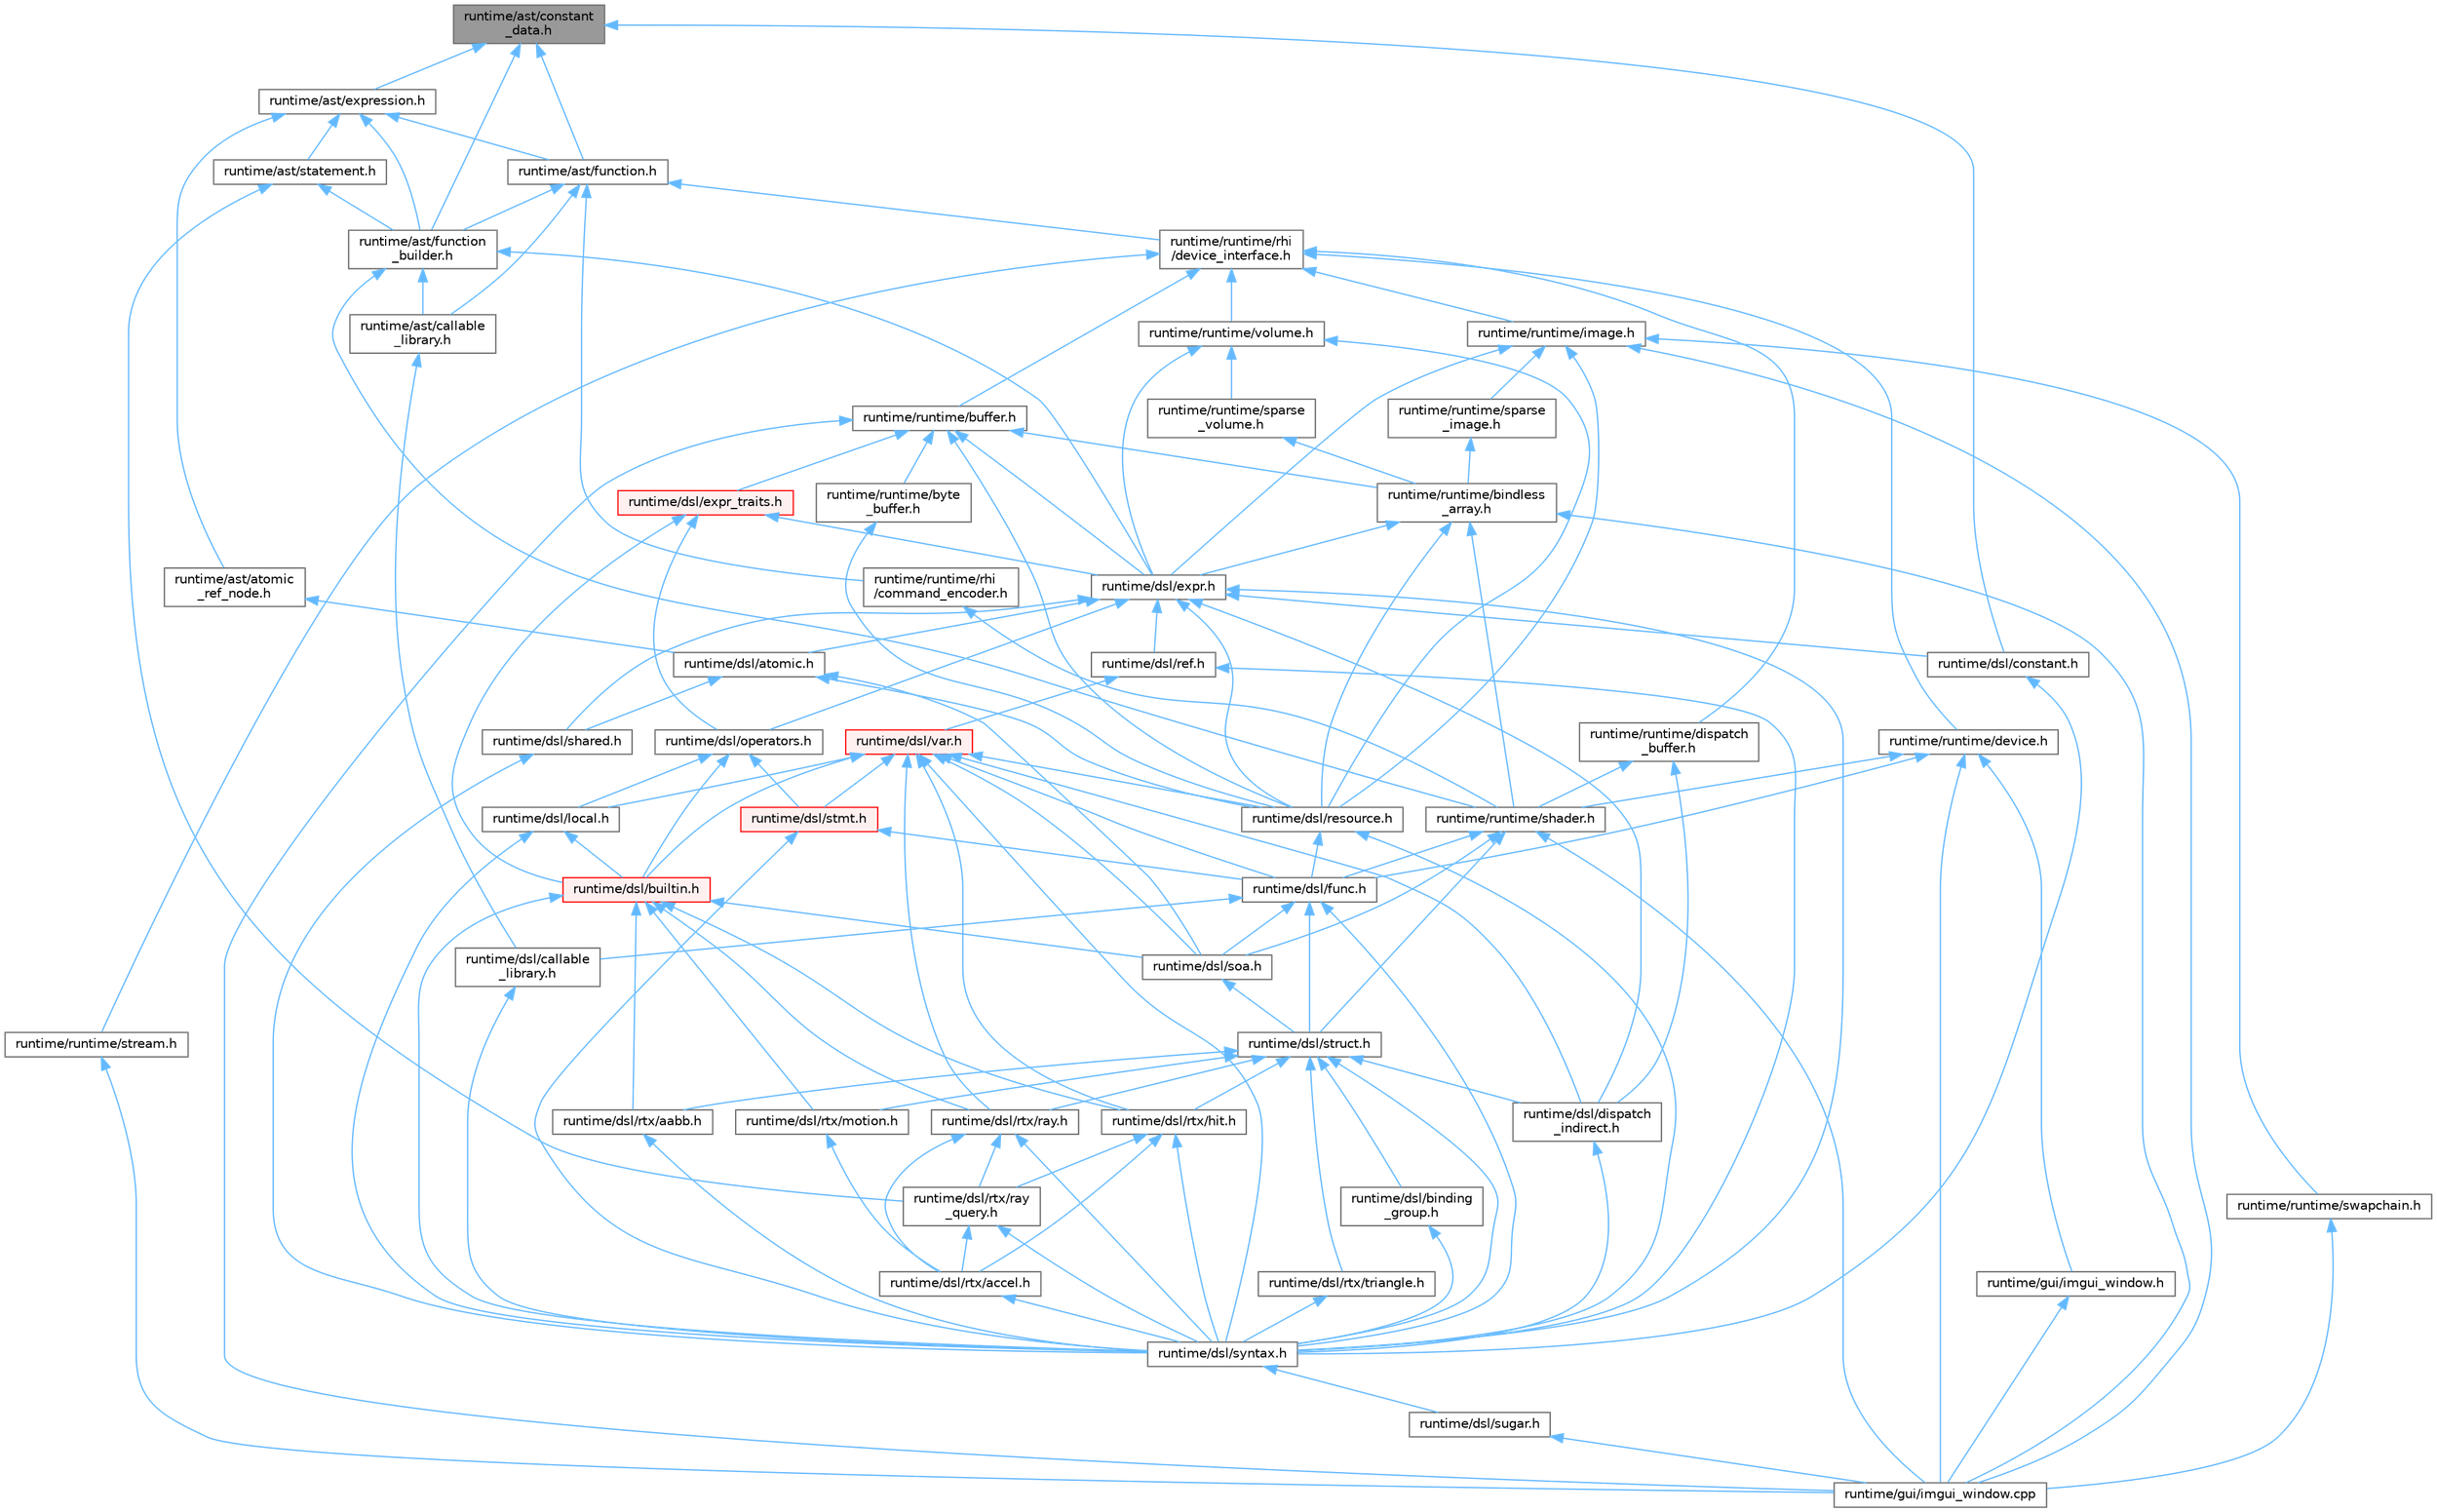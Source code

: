 digraph "runtime/ast/constant_data.h"
{
 // LATEX_PDF_SIZE
  bgcolor="transparent";
  edge [fontname=Helvetica,fontsize=10,labelfontname=Helvetica,labelfontsize=10];
  node [fontname=Helvetica,fontsize=10,shape=box,height=0.2,width=0.4];
  Node1 [id="Node000001",label="runtime/ast/constant\l_data.h",height=0.2,width=0.4,color="gray40", fillcolor="grey60", style="filled", fontcolor="black",tooltip=" "];
  Node1 -> Node2 [id="edge1_Node000001_Node000002",dir="back",color="steelblue1",style="solid",tooltip=" "];
  Node2 [id="Node000002",label="runtime/ast/expression.h",height=0.2,width=0.4,color="grey40", fillcolor="white", style="filled",URL="$expression_8h.html",tooltip=" "];
  Node2 -> Node3 [id="edge2_Node000002_Node000003",dir="back",color="steelblue1",style="solid",tooltip=" "];
  Node3 [id="Node000003",label="runtime/ast/atomic\l_ref_node.h",height=0.2,width=0.4,color="grey40", fillcolor="white", style="filled",URL="$atomic__ref__node_8h.html",tooltip=" "];
  Node3 -> Node4 [id="edge3_Node000003_Node000004",dir="back",color="steelblue1",style="solid",tooltip=" "];
  Node4 [id="Node000004",label="runtime/dsl/atomic.h",height=0.2,width=0.4,color="grey40", fillcolor="white", style="filled",URL="$dsl_2atomic_8h.html",tooltip=" "];
  Node4 -> Node5 [id="edge4_Node000004_Node000005",dir="back",color="steelblue1",style="solid",tooltip=" "];
  Node5 [id="Node000005",label="runtime/dsl/resource.h",height=0.2,width=0.4,color="grey40", fillcolor="white", style="filled",URL="$dsl_2resource_8h.html",tooltip=" "];
  Node5 -> Node6 [id="edge5_Node000005_Node000006",dir="back",color="steelblue1",style="solid",tooltip=" "];
  Node6 [id="Node000006",label="runtime/dsl/func.h",height=0.2,width=0.4,color="grey40", fillcolor="white", style="filled",URL="$func_8h.html",tooltip=" "];
  Node6 -> Node7 [id="edge6_Node000006_Node000007",dir="back",color="steelblue1",style="solid",tooltip=" "];
  Node7 [id="Node000007",label="runtime/dsl/callable\l_library.h",height=0.2,width=0.4,color="grey40", fillcolor="white", style="filled",URL="$dsl_2callable__library_8h.html",tooltip=" "];
  Node7 -> Node8 [id="edge7_Node000007_Node000008",dir="back",color="steelblue1",style="solid",tooltip=" "];
  Node8 [id="Node000008",label="runtime/dsl/syntax.h",height=0.2,width=0.4,color="grey40", fillcolor="white", style="filled",URL="$syntax_8h.html",tooltip=" "];
  Node8 -> Node9 [id="edge8_Node000008_Node000009",dir="back",color="steelblue1",style="solid",tooltip=" "];
  Node9 [id="Node000009",label="runtime/dsl/sugar.h",height=0.2,width=0.4,color="grey40", fillcolor="white", style="filled",URL="$sugar_8h.html",tooltip=" "];
  Node9 -> Node10 [id="edge9_Node000009_Node000010",dir="back",color="steelblue1",style="solid",tooltip=" "];
  Node10 [id="Node000010",label="runtime/gui/imgui_window.cpp",height=0.2,width=0.4,color="grey40", fillcolor="white", style="filled",URL="$imgui__window_8cpp.html",tooltip=" "];
  Node6 -> Node11 [id="edge10_Node000006_Node000011",dir="back",color="steelblue1",style="solid",tooltip=" "];
  Node11 [id="Node000011",label="runtime/dsl/soa.h",height=0.2,width=0.4,color="grey40", fillcolor="white", style="filled",URL="$soa_8h.html",tooltip=" "];
  Node11 -> Node12 [id="edge11_Node000011_Node000012",dir="back",color="steelblue1",style="solid",tooltip=" "];
  Node12 [id="Node000012",label="runtime/dsl/struct.h",height=0.2,width=0.4,color="grey40", fillcolor="white", style="filled",URL="$struct_8h.html",tooltip=" "];
  Node12 -> Node13 [id="edge12_Node000012_Node000013",dir="back",color="steelblue1",style="solid",tooltip=" "];
  Node13 [id="Node000013",label="runtime/dsl/binding\l_group.h",height=0.2,width=0.4,color="grey40", fillcolor="white", style="filled",URL="$binding__group_8h.html",tooltip=" "];
  Node13 -> Node8 [id="edge13_Node000013_Node000008",dir="back",color="steelblue1",style="solid",tooltip=" "];
  Node12 -> Node14 [id="edge14_Node000012_Node000014",dir="back",color="steelblue1",style="solid",tooltip=" "];
  Node14 [id="Node000014",label="runtime/dsl/dispatch\l_indirect.h",height=0.2,width=0.4,color="grey40", fillcolor="white", style="filled",URL="$dispatch__indirect_8h.html",tooltip=" "];
  Node14 -> Node8 [id="edge15_Node000014_Node000008",dir="back",color="steelblue1",style="solid",tooltip=" "];
  Node12 -> Node15 [id="edge16_Node000012_Node000015",dir="back",color="steelblue1",style="solid",tooltip=" "];
  Node15 [id="Node000015",label="runtime/dsl/rtx/aabb.h",height=0.2,width=0.4,color="grey40", fillcolor="white", style="filled",URL="$dsl_2rtx_2aabb_8h.html",tooltip=" "];
  Node15 -> Node8 [id="edge17_Node000015_Node000008",dir="back",color="steelblue1",style="solid",tooltip=" "];
  Node12 -> Node16 [id="edge18_Node000012_Node000016",dir="back",color="steelblue1",style="solid",tooltip=" "];
  Node16 [id="Node000016",label="runtime/dsl/rtx/hit.h",height=0.2,width=0.4,color="grey40", fillcolor="white", style="filled",URL="$dsl_2rtx_2hit_8h.html",tooltip=" "];
  Node16 -> Node17 [id="edge19_Node000016_Node000017",dir="back",color="steelblue1",style="solid",tooltip=" "];
  Node17 [id="Node000017",label="runtime/dsl/rtx/accel.h",height=0.2,width=0.4,color="grey40", fillcolor="white", style="filled",URL="$dsl_2rtx_2accel_8h.html",tooltip=" "];
  Node17 -> Node8 [id="edge20_Node000017_Node000008",dir="back",color="steelblue1",style="solid",tooltip=" "];
  Node16 -> Node18 [id="edge21_Node000016_Node000018",dir="back",color="steelblue1",style="solid",tooltip=" "];
  Node18 [id="Node000018",label="runtime/dsl/rtx/ray\l_query.h",height=0.2,width=0.4,color="grey40", fillcolor="white", style="filled",URL="$ray__query_8h.html",tooltip=" "];
  Node18 -> Node17 [id="edge22_Node000018_Node000017",dir="back",color="steelblue1",style="solid",tooltip=" "];
  Node18 -> Node8 [id="edge23_Node000018_Node000008",dir="back",color="steelblue1",style="solid",tooltip=" "];
  Node16 -> Node8 [id="edge24_Node000016_Node000008",dir="back",color="steelblue1",style="solid",tooltip=" "];
  Node12 -> Node19 [id="edge25_Node000012_Node000019",dir="back",color="steelblue1",style="solid",tooltip=" "];
  Node19 [id="Node000019",label="runtime/dsl/rtx/motion.h",height=0.2,width=0.4,color="grey40", fillcolor="white", style="filled",URL="$motion_8h.html",tooltip=" "];
  Node19 -> Node17 [id="edge26_Node000019_Node000017",dir="back",color="steelblue1",style="solid",tooltip=" "];
  Node12 -> Node20 [id="edge27_Node000012_Node000020",dir="back",color="steelblue1",style="solid",tooltip=" "];
  Node20 [id="Node000020",label="runtime/dsl/rtx/ray.h",height=0.2,width=0.4,color="grey40", fillcolor="white", style="filled",URL="$dsl_2rtx_2ray_8h.html",tooltip=" "];
  Node20 -> Node17 [id="edge28_Node000020_Node000017",dir="back",color="steelblue1",style="solid",tooltip=" "];
  Node20 -> Node18 [id="edge29_Node000020_Node000018",dir="back",color="steelblue1",style="solid",tooltip=" "];
  Node20 -> Node8 [id="edge30_Node000020_Node000008",dir="back",color="steelblue1",style="solid",tooltip=" "];
  Node12 -> Node21 [id="edge31_Node000012_Node000021",dir="back",color="steelblue1",style="solid",tooltip=" "];
  Node21 [id="Node000021",label="runtime/dsl/rtx/triangle.h",height=0.2,width=0.4,color="grey40", fillcolor="white", style="filled",URL="$dsl_2rtx_2triangle_8h.html",tooltip=" "];
  Node21 -> Node8 [id="edge32_Node000021_Node000008",dir="back",color="steelblue1",style="solid",tooltip=" "];
  Node12 -> Node8 [id="edge33_Node000012_Node000008",dir="back",color="steelblue1",style="solid",tooltip=" "];
  Node6 -> Node12 [id="edge34_Node000006_Node000012",dir="back",color="steelblue1",style="solid",tooltip=" "];
  Node6 -> Node8 [id="edge35_Node000006_Node000008",dir="back",color="steelblue1",style="solid",tooltip=" "];
  Node5 -> Node8 [id="edge36_Node000005_Node000008",dir="back",color="steelblue1",style="solid",tooltip=" "];
  Node4 -> Node22 [id="edge37_Node000004_Node000022",dir="back",color="steelblue1",style="solid",tooltip=" "];
  Node22 [id="Node000022",label="runtime/dsl/shared.h",height=0.2,width=0.4,color="grey40", fillcolor="white", style="filled",URL="$shared_8h.html",tooltip=" "];
  Node22 -> Node8 [id="edge38_Node000022_Node000008",dir="back",color="steelblue1",style="solid",tooltip=" "];
  Node4 -> Node11 [id="edge39_Node000004_Node000011",dir="back",color="steelblue1",style="solid",tooltip=" "];
  Node2 -> Node23 [id="edge40_Node000002_Node000023",dir="back",color="steelblue1",style="solid",tooltip=" "];
  Node23 [id="Node000023",label="runtime/ast/function.h",height=0.2,width=0.4,color="grey40", fillcolor="white", style="filled",URL="$ast_2function_8h.html",tooltip=" "];
  Node23 -> Node24 [id="edge41_Node000023_Node000024",dir="back",color="steelblue1",style="solid",tooltip=" "];
  Node24 [id="Node000024",label="runtime/ast/callable\l_library.h",height=0.2,width=0.4,color="grey40", fillcolor="white", style="filled",URL="$ast_2callable__library_8h.html",tooltip=" "];
  Node24 -> Node7 [id="edge42_Node000024_Node000007",dir="back",color="steelblue1",style="solid",tooltip=" "];
  Node23 -> Node25 [id="edge43_Node000023_Node000025",dir="back",color="steelblue1",style="solid",tooltip=" "];
  Node25 [id="Node000025",label="runtime/ast/function\l_builder.h",height=0.2,width=0.4,color="grey40", fillcolor="white", style="filled",URL="$function__builder_8h.html",tooltip=" "];
  Node25 -> Node24 [id="edge44_Node000025_Node000024",dir="back",color="steelblue1",style="solid",tooltip=" "];
  Node25 -> Node26 [id="edge45_Node000025_Node000026",dir="back",color="steelblue1",style="solid",tooltip=" "];
  Node26 [id="Node000026",label="runtime/dsl/expr.h",height=0.2,width=0.4,color="grey40", fillcolor="white", style="filled",URL="$expr_8h.html",tooltip=" "];
  Node26 -> Node4 [id="edge46_Node000026_Node000004",dir="back",color="steelblue1",style="solid",tooltip=" "];
  Node26 -> Node27 [id="edge47_Node000026_Node000027",dir="back",color="steelblue1",style="solid",tooltip=" "];
  Node27 [id="Node000027",label="runtime/dsl/constant.h",height=0.2,width=0.4,color="grey40", fillcolor="white", style="filled",URL="$constant_8h.html",tooltip=" "];
  Node27 -> Node8 [id="edge48_Node000027_Node000008",dir="back",color="steelblue1",style="solid",tooltip=" "];
  Node26 -> Node14 [id="edge49_Node000026_Node000014",dir="back",color="steelblue1",style="solid",tooltip=" "];
  Node26 -> Node28 [id="edge50_Node000026_Node000028",dir="back",color="steelblue1",style="solid",tooltip=" "];
  Node28 [id="Node000028",label="runtime/dsl/operators.h",height=0.2,width=0.4,color="grey40", fillcolor="white", style="filled",URL="$operators_8h.html",tooltip=" "];
  Node28 -> Node29 [id="edge51_Node000028_Node000029",dir="back",color="steelblue1",style="solid",tooltip=" "];
  Node29 [id="Node000029",label="runtime/dsl/builtin.h",height=0.2,width=0.4,color="red", fillcolor="#FFF0F0", style="filled",URL="$builtin_8h.html",tooltip=" "];
  Node29 -> Node15 [id="edge52_Node000029_Node000015",dir="back",color="steelblue1",style="solid",tooltip=" "];
  Node29 -> Node16 [id="edge53_Node000029_Node000016",dir="back",color="steelblue1",style="solid",tooltip=" "];
  Node29 -> Node19 [id="edge54_Node000029_Node000019",dir="back",color="steelblue1",style="solid",tooltip=" "];
  Node29 -> Node20 [id="edge55_Node000029_Node000020",dir="back",color="steelblue1",style="solid",tooltip=" "];
  Node29 -> Node11 [id="edge56_Node000029_Node000011",dir="back",color="steelblue1",style="solid",tooltip=" "];
  Node29 -> Node8 [id="edge57_Node000029_Node000008",dir="back",color="steelblue1",style="solid",tooltip=" "];
  Node28 -> Node31 [id="edge58_Node000028_Node000031",dir="back",color="steelblue1",style="solid",tooltip=" "];
  Node31 [id="Node000031",label="runtime/dsl/local.h",height=0.2,width=0.4,color="grey40", fillcolor="white", style="filled",URL="$local_8h.html",tooltip=" "];
  Node31 -> Node29 [id="edge59_Node000031_Node000029",dir="back",color="steelblue1",style="solid",tooltip=" "];
  Node31 -> Node8 [id="edge60_Node000031_Node000008",dir="back",color="steelblue1",style="solid",tooltip=" "];
  Node28 -> Node32 [id="edge61_Node000028_Node000032",dir="back",color="steelblue1",style="solid",tooltip=" "];
  Node32 [id="Node000032",label="runtime/dsl/stmt.h",height=0.2,width=0.4,color="red", fillcolor="#FFF0F0", style="filled",URL="$stmt_8h.html",tooltip=" "];
  Node32 -> Node6 [id="edge62_Node000032_Node000006",dir="back",color="steelblue1",style="solid",tooltip=" "];
  Node32 -> Node8 [id="edge63_Node000032_Node000008",dir="back",color="steelblue1",style="solid",tooltip=" "];
  Node26 -> Node33 [id="edge64_Node000026_Node000033",dir="back",color="steelblue1",style="solid",tooltip=" "];
  Node33 [id="Node000033",label="runtime/dsl/ref.h",height=0.2,width=0.4,color="grey40", fillcolor="white", style="filled",URL="$ref_8h.html",tooltip=" "];
  Node33 -> Node8 [id="edge65_Node000033_Node000008",dir="back",color="steelblue1",style="solid",tooltip=" "];
  Node33 -> Node34 [id="edge66_Node000033_Node000034",dir="back",color="steelblue1",style="solid",tooltip=" "];
  Node34 [id="Node000034",label="runtime/dsl/var.h",height=0.2,width=0.4,color="red", fillcolor="#FFF0F0", style="filled",URL="$var_8h.html",tooltip=" "];
  Node34 -> Node29 [id="edge67_Node000034_Node000029",dir="back",color="steelblue1",style="solid",tooltip=" "];
  Node34 -> Node14 [id="edge68_Node000034_Node000014",dir="back",color="steelblue1",style="solid",tooltip=" "];
  Node34 -> Node6 [id="edge69_Node000034_Node000006",dir="back",color="steelblue1",style="solid",tooltip=" "];
  Node34 -> Node31 [id="edge70_Node000034_Node000031",dir="back",color="steelblue1",style="solid",tooltip=" "];
  Node34 -> Node5 [id="edge71_Node000034_Node000005",dir="back",color="steelblue1",style="solid",tooltip=" "];
  Node34 -> Node16 [id="edge72_Node000034_Node000016",dir="back",color="steelblue1",style="solid",tooltip=" "];
  Node34 -> Node20 [id="edge73_Node000034_Node000020",dir="back",color="steelblue1",style="solid",tooltip=" "];
  Node34 -> Node11 [id="edge74_Node000034_Node000011",dir="back",color="steelblue1",style="solid",tooltip=" "];
  Node34 -> Node32 [id="edge75_Node000034_Node000032",dir="back",color="steelblue1",style="solid",tooltip=" "];
  Node34 -> Node8 [id="edge76_Node000034_Node000008",dir="back",color="steelblue1",style="solid",tooltip=" "];
  Node26 -> Node5 [id="edge77_Node000026_Node000005",dir="back",color="steelblue1",style="solid",tooltip=" "];
  Node26 -> Node22 [id="edge78_Node000026_Node000022",dir="back",color="steelblue1",style="solid",tooltip=" "];
  Node26 -> Node8 [id="edge79_Node000026_Node000008",dir="back",color="steelblue1",style="solid",tooltip=" "];
  Node25 -> Node36 [id="edge80_Node000025_Node000036",dir="back",color="steelblue1",style="solid",tooltip=" "];
  Node36 [id="Node000036",label="runtime/runtime/shader.h",height=0.2,width=0.4,color="grey40", fillcolor="white", style="filled",URL="$shader_8h.html",tooltip=" "];
  Node36 -> Node6 [id="edge81_Node000036_Node000006",dir="back",color="steelblue1",style="solid",tooltip=" "];
  Node36 -> Node11 [id="edge82_Node000036_Node000011",dir="back",color="steelblue1",style="solid",tooltip=" "];
  Node36 -> Node12 [id="edge83_Node000036_Node000012",dir="back",color="steelblue1",style="solid",tooltip=" "];
  Node36 -> Node10 [id="edge84_Node000036_Node000010",dir="back",color="steelblue1",style="solid",tooltip=" "];
  Node23 -> Node37 [id="edge85_Node000023_Node000037",dir="back",color="steelblue1",style="solid",tooltip=" "];
  Node37 [id="Node000037",label="runtime/runtime/rhi\l/command_encoder.h",height=0.2,width=0.4,color="grey40", fillcolor="white", style="filled",URL="$command__encoder_8h.html",tooltip=" "];
  Node37 -> Node36 [id="edge86_Node000037_Node000036",dir="back",color="steelblue1",style="solid",tooltip=" "];
  Node23 -> Node38 [id="edge87_Node000023_Node000038",dir="back",color="steelblue1",style="solid",tooltip=" "];
  Node38 [id="Node000038",label="runtime/runtime/rhi\l/device_interface.h",height=0.2,width=0.4,color="grey40", fillcolor="white", style="filled",URL="$device__interface_8h.html",tooltip=" "];
  Node38 -> Node39 [id="edge88_Node000038_Node000039",dir="back",color="steelblue1",style="solid",tooltip=" "];
  Node39 [id="Node000039",label="runtime/runtime/buffer.h",height=0.2,width=0.4,color="grey40", fillcolor="white", style="filled",URL="$buffer_8h.html",tooltip=" "];
  Node39 -> Node26 [id="edge89_Node000039_Node000026",dir="back",color="steelblue1",style="solid",tooltip=" "];
  Node39 -> Node40 [id="edge90_Node000039_Node000040",dir="back",color="steelblue1",style="solid",tooltip=" "];
  Node40 [id="Node000040",label="runtime/dsl/expr_traits.h",height=0.2,width=0.4,color="red", fillcolor="#FFF0F0", style="filled",URL="$expr__traits_8h.html",tooltip=" "];
  Node40 -> Node29 [id="edge91_Node000040_Node000029",dir="back",color="steelblue1",style="solid",tooltip=" "];
  Node40 -> Node26 [id="edge92_Node000040_Node000026",dir="back",color="steelblue1",style="solid",tooltip=" "];
  Node40 -> Node28 [id="edge93_Node000040_Node000028",dir="back",color="steelblue1",style="solid",tooltip=" "];
  Node39 -> Node5 [id="edge94_Node000039_Node000005",dir="back",color="steelblue1",style="solid",tooltip=" "];
  Node39 -> Node10 [id="edge95_Node000039_Node000010",dir="back",color="steelblue1",style="solid",tooltip=" "];
  Node39 -> Node41 [id="edge96_Node000039_Node000041",dir="back",color="steelblue1",style="solid",tooltip=" "];
  Node41 [id="Node000041",label="runtime/runtime/bindless\l_array.h",height=0.2,width=0.4,color="grey40", fillcolor="white", style="filled",URL="$bindless__array_8h.html",tooltip=" "];
  Node41 -> Node26 [id="edge97_Node000041_Node000026",dir="back",color="steelblue1",style="solid",tooltip=" "];
  Node41 -> Node5 [id="edge98_Node000041_Node000005",dir="back",color="steelblue1",style="solid",tooltip=" "];
  Node41 -> Node10 [id="edge99_Node000041_Node000010",dir="back",color="steelblue1",style="solid",tooltip=" "];
  Node41 -> Node36 [id="edge100_Node000041_Node000036",dir="back",color="steelblue1",style="solid",tooltip=" "];
  Node39 -> Node42 [id="edge101_Node000039_Node000042",dir="back",color="steelblue1",style="solid",tooltip=" "];
  Node42 [id="Node000042",label="runtime/runtime/byte\l_buffer.h",height=0.2,width=0.4,color="grey40", fillcolor="white", style="filled",URL="$byte__buffer_8h.html",tooltip=" "];
  Node42 -> Node5 [id="edge102_Node000042_Node000005",dir="back",color="steelblue1",style="solid",tooltip=" "];
  Node38 -> Node43 [id="edge103_Node000038_Node000043",dir="back",color="steelblue1",style="solid",tooltip=" "];
  Node43 [id="Node000043",label="runtime/runtime/device.h",height=0.2,width=0.4,color="grey40", fillcolor="white", style="filled",URL="$device_8h.html",tooltip=" "];
  Node43 -> Node6 [id="edge104_Node000043_Node000006",dir="back",color="steelblue1",style="solid",tooltip=" "];
  Node43 -> Node10 [id="edge105_Node000043_Node000010",dir="back",color="steelblue1",style="solid",tooltip=" "];
  Node43 -> Node44 [id="edge106_Node000043_Node000044",dir="back",color="steelblue1",style="solid",tooltip=" "];
  Node44 [id="Node000044",label="runtime/gui/imgui_window.h",height=0.2,width=0.4,color="grey40", fillcolor="white", style="filled",URL="$imgui__window_8h.html",tooltip=" "];
  Node44 -> Node10 [id="edge107_Node000044_Node000010",dir="back",color="steelblue1",style="solid",tooltip=" "];
  Node43 -> Node36 [id="edge108_Node000043_Node000036",dir="back",color="steelblue1",style="solid",tooltip=" "];
  Node38 -> Node45 [id="edge109_Node000038_Node000045",dir="back",color="steelblue1",style="solid",tooltip=" "];
  Node45 [id="Node000045",label="runtime/runtime/dispatch\l_buffer.h",height=0.2,width=0.4,color="grey40", fillcolor="white", style="filled",URL="$dispatch__buffer_8h.html",tooltip=" "];
  Node45 -> Node14 [id="edge110_Node000045_Node000014",dir="back",color="steelblue1",style="solid",tooltip=" "];
  Node45 -> Node36 [id="edge111_Node000045_Node000036",dir="back",color="steelblue1",style="solid",tooltip=" "];
  Node38 -> Node46 [id="edge112_Node000038_Node000046",dir="back",color="steelblue1",style="solid",tooltip=" "];
  Node46 [id="Node000046",label="runtime/runtime/image.h",height=0.2,width=0.4,color="grey40", fillcolor="white", style="filled",URL="$image_8h.html",tooltip=" "];
  Node46 -> Node26 [id="edge113_Node000046_Node000026",dir="back",color="steelblue1",style="solid",tooltip=" "];
  Node46 -> Node5 [id="edge114_Node000046_Node000005",dir="back",color="steelblue1",style="solid",tooltip=" "];
  Node46 -> Node10 [id="edge115_Node000046_Node000010",dir="back",color="steelblue1",style="solid",tooltip=" "];
  Node46 -> Node47 [id="edge116_Node000046_Node000047",dir="back",color="steelblue1",style="solid",tooltip=" "];
  Node47 [id="Node000047",label="runtime/runtime/sparse\l_image.h",height=0.2,width=0.4,color="grey40", fillcolor="white", style="filled",URL="$sparse__image_8h.html",tooltip=" "];
  Node47 -> Node41 [id="edge117_Node000047_Node000041",dir="back",color="steelblue1",style="solid",tooltip=" "];
  Node46 -> Node48 [id="edge118_Node000046_Node000048",dir="back",color="steelblue1",style="solid",tooltip=" "];
  Node48 [id="Node000048",label="runtime/runtime/swapchain.h",height=0.2,width=0.4,color="grey40", fillcolor="white", style="filled",URL="$swapchain_8h.html",tooltip=" "];
  Node48 -> Node10 [id="edge119_Node000048_Node000010",dir="back",color="steelblue1",style="solid",tooltip=" "];
  Node38 -> Node49 [id="edge120_Node000038_Node000049",dir="back",color="steelblue1",style="solid",tooltip=" "];
  Node49 [id="Node000049",label="runtime/runtime/stream.h",height=0.2,width=0.4,color="grey40", fillcolor="white", style="filled",URL="$stream_8h.html",tooltip=" "];
  Node49 -> Node10 [id="edge121_Node000049_Node000010",dir="back",color="steelblue1",style="solid",tooltip=" "];
  Node38 -> Node50 [id="edge122_Node000038_Node000050",dir="back",color="steelblue1",style="solid",tooltip=" "];
  Node50 [id="Node000050",label="runtime/runtime/volume.h",height=0.2,width=0.4,color="grey40", fillcolor="white", style="filled",URL="$volume_8h.html",tooltip=" "];
  Node50 -> Node26 [id="edge123_Node000050_Node000026",dir="back",color="steelblue1",style="solid",tooltip=" "];
  Node50 -> Node5 [id="edge124_Node000050_Node000005",dir="back",color="steelblue1",style="solid",tooltip=" "];
  Node50 -> Node51 [id="edge125_Node000050_Node000051",dir="back",color="steelblue1",style="solid",tooltip=" "];
  Node51 [id="Node000051",label="runtime/runtime/sparse\l_volume.h",height=0.2,width=0.4,color="grey40", fillcolor="white", style="filled",URL="$sparse__volume_8h.html",tooltip=" "];
  Node51 -> Node41 [id="edge126_Node000051_Node000041",dir="back",color="steelblue1",style="solid",tooltip=" "];
  Node2 -> Node25 [id="edge127_Node000002_Node000025",dir="back",color="steelblue1",style="solid",tooltip=" "];
  Node2 -> Node52 [id="edge128_Node000002_Node000052",dir="back",color="steelblue1",style="solid",tooltip=" "];
  Node52 [id="Node000052",label="runtime/ast/statement.h",height=0.2,width=0.4,color="grey40", fillcolor="white", style="filled",URL="$statement_8h.html",tooltip=" "];
  Node52 -> Node25 [id="edge129_Node000052_Node000025",dir="back",color="steelblue1",style="solid",tooltip=" "];
  Node52 -> Node18 [id="edge130_Node000052_Node000018",dir="back",color="steelblue1",style="solid",tooltip=" "];
  Node1 -> Node23 [id="edge131_Node000001_Node000023",dir="back",color="steelblue1",style="solid",tooltip=" "];
  Node1 -> Node25 [id="edge132_Node000001_Node000025",dir="back",color="steelblue1",style="solid",tooltip=" "];
  Node1 -> Node27 [id="edge133_Node000001_Node000027",dir="back",color="steelblue1",style="solid",tooltip=" "];
}
